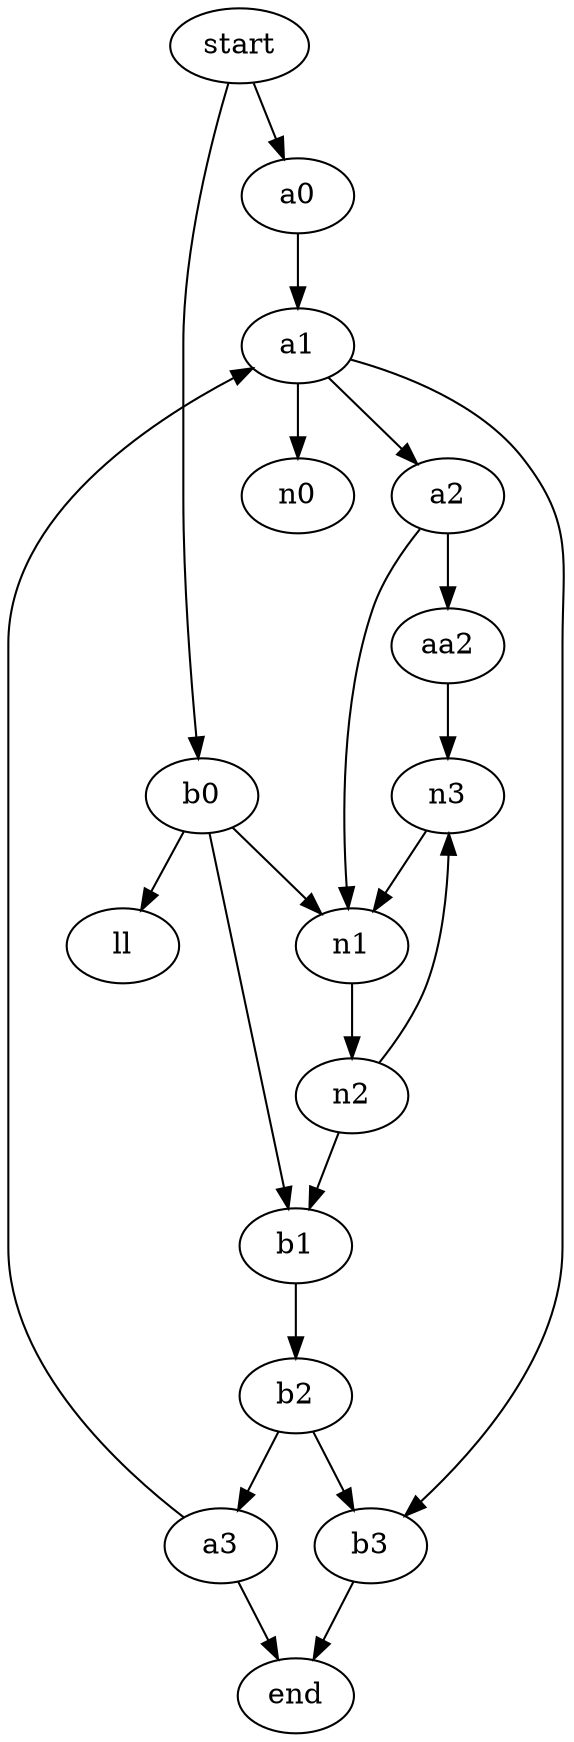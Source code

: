 digraph G {
start -> a0;
start -> b0;
a0 -> a1;
a1->a2;
a1->b3;
a2->aa2;
aa2->n3;
a3->a1;
a3->end;
b0->b1;
b1->b2;
b2->a3;
b2->b3;
b3->end;
a1->n0
a2->n1;
n1->n2;
n2->n3;
n3->n1;
n2->b1
b0->n1;
b0->ll;
}
